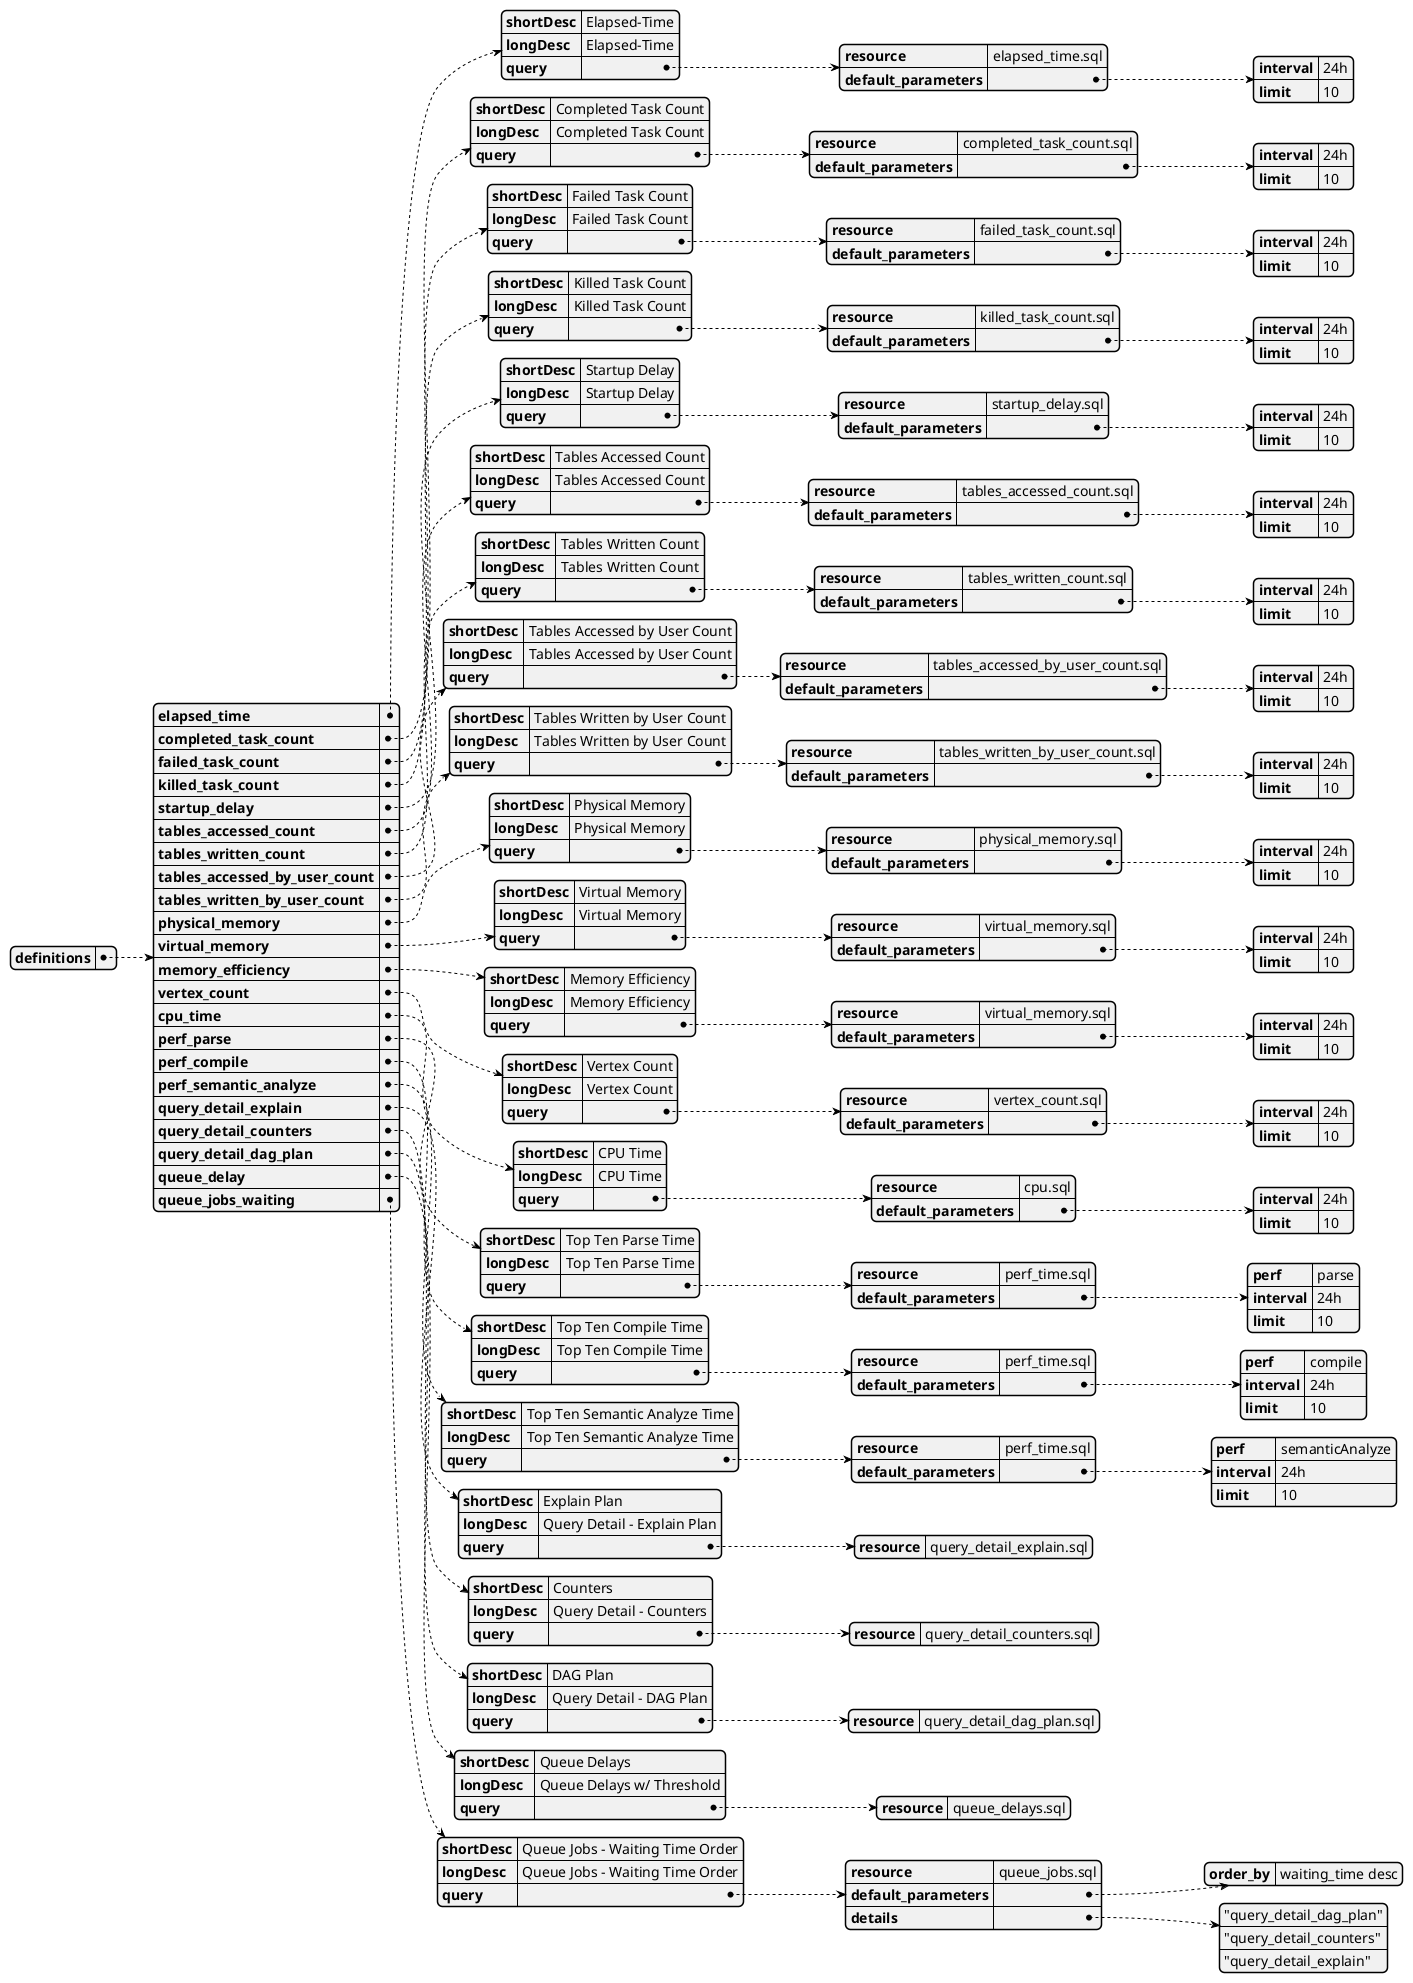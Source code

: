 @startyaml
definitions:
  elapsed_time:
    shortDesc: "Elapsed-Time"
    longDesc: "Elapsed-Time"
    query:
      resource: "elapsed_time.sql"
      # Map of Parameters (key is the the parameter name)
      # .. need to account for location based parameters for jdbc
      # The 'key/name' for the parameter will be sync'd with any incoming parameter map
      default_parameters:
        interval: "24h"
        limit: 10
  completed_task_count:
    shortDesc: "Completed Task Count"
    longDesc: "Completed Task Count"
    query:
      resource: "completed_task_count.sql"
      # Map of Parameters (key is the the parameter name)
      # .. need to account for location based parameters for jdbc
      # The 'key/name' for the parameter will be sync'd with any incoming parameter map
      default_parameters:
        interval: "24h"
        limit: 10
  failed_task_count:
    shortDesc: "Failed Task Count"
    longDesc: "Failed Task Count"
    query:
      resource: "failed_task_count.sql"
      # Map of Parameters (key is the the parameter name)
      # .. need to account for location based parameters for jdbc
      # The 'key/name' for the parameter will be sync'd with any incoming parameter map
      default_parameters:
        interval: "24h"
        limit: 10
  killed_task_count:
    shortDesc: "Killed Task Count"
    longDesc: "Killed Task Count"
    query:
      resource: "killed_task_count.sql"
      # Map of Parameters (key is the the parameter name)
      # .. need to account for location based parameters for jdbc
      # The 'key/name' for the parameter will be sync'd with any incoming parameter map
      default_parameters:
        interval: "24h"
        limit: 10
  startup_delay:
    shortDesc: "Startup Delay"
    longDesc: "Startup Delay"
    query:
      resource: "startup_delay.sql"
      # Map of Parameters (key is the the parameter name)
      # .. need to account for location based parameters for jdbc
      # The 'key/name' for the parameter will be sync'd with any incoming parameter map
      default_parameters:
        interval: "24h"
        limit: 10
  tables_accessed_count:
    shortDesc: "Tables Accessed Count"
    longDesc: "Tables Accessed Count"
    query:
      resource: "tables_accessed_count.sql"
      # Map of Parameters (key is the the parameter name)
      # .. need to account for location based parameters for jdbc
      # The 'key/name' for the parameter will be sync'd with any incoming parameter map
      default_parameters:
        interval: "24h"
        limit: 10
  tables_written_count:
    shortDesc: "Tables Written Count"
    longDesc: "Tables Written Count"
    query:
      resource: "tables_written_count.sql"
      # Map of Parameters (key is the the parameter name)
      # .. need to account for location based parameters for jdbc
      # The 'key/name' for the parameter will be sync'd with any incoming parameter map
      default_parameters:
        interval: "24h"
        limit: 10
  tables_accessed_by_user_count:
    shortDesc: "Tables Accessed by User Count"
    longDesc: "Tables Accessed by User Count"
    query:
      resource: "tables_accessed_by_user_count.sql"
      # Map of Parameters (key is the the parameter name)
      # .. need to account for location based parameters for jdbc
      # The 'key/name' for the parameter will be sync'd with any incoming parameter map
      default_parameters:
        interval: "24h"
        limit: 10
  tables_written_by_user_count:
    shortDesc: "Tables Written by User Count"
    longDesc: "Tables Written by User Count"
    query:
      resource: "tables_written_by_user_count.sql"
      # Map of Parameters (key is the the parameter name)
      # .. need to account for location based parameters for jdbc
      # The 'key/name' for the parameter will be sync'd with any incoming parameter map
      default_parameters:
        interval: "24h"
        limit: 10
  physical_memory:
    shortDesc: "Physical Memory"
    longDesc: "Physical Memory"
    query:
      resource: "physical_memory.sql"
      default_parameters:
        interval: "24h"
        limit: 10
  virtual_memory:
    shortDesc: "Virtual Memory"
    longDesc: "Virtual Memory"
    query:
      resource: "virtual_memory.sql"
      default_parameters:
        interval: "24h"
        limit: 10
  memory_efficiency:
    shortDesc: "Memory Efficiency"
    longDesc: "Memory Efficiency"
    query:
      resource: "virtual_memory.sql"
      default_parameters:
        interval: "24h"
        limit: 10
  vertex_count:
    shortDesc: "Vertex Count"
    longDesc: "Vertex Count"
    query:
      resource: "vertex_count.sql"
      # Map of Parameters (key is the the parameter name)
      # .. need to account for location based parameters for jdbc
      # The 'key/name' for the parameter will be sync'd with any incoming parameter map
      default_parameters:
        interval: "24h"
        limit: 10
  cpu_time:
    shortDesc: "CPU Time"
    longDesc: "CPU Time"
    query:
      resource: "cpu.sql"
      # Map of Parameters (key is the the parameter name)
      # .. need to account for location based parameters for jdbc
      # The 'key/name' for the parameter will be sync'd with any incoming parameter map
      default_parameters:
        interval: "24h"
        limit: 10
  perf_parse:
    shortDesc: "Top Ten Parse Time"
    longDesc: "Top Ten Parse Time"
    query:
      resource: "perf_time.sql"
      # Map of Parameters (key is the the parameter name)
      # .. need to account for location based parameters for jdbc
      # The 'key/name' for the parameter will be sync'd with any incoming parameter map
      default_parameters:
        perf: "parse"
        interval: "24h"
        limit: 10
  perf_compile:
    shortDesc: "Top Ten Compile Time"
    longDesc: "Top Ten Compile Time"
    query:
      resource: "perf_time.sql"
      # Map of Parameters (key is the the parameter name)
      # .. need to account for location based parameters for jdbc
      # The 'key/name' for the parameter will be sync'd with any incoming parameter map
      default_parameters:
        perf: "compile"
        interval: "24h"
        limit: 10
  perf_semantic_analyze:
    shortDesc: "Top Ten Semantic Analyze Time"
    longDesc: "Top Ten Semantic Analyze Time"
    query:
      resource: "perf_time.sql"
      # Map of Parameters (key is the the parameter name)
      # .. need to account for location based parameters for jdbc
      # The 'key/name' for the parameter will be sync'd with any incoming parameter map
      default_parameters:
        perf: "semanticAnalyze"
        interval: "24h"
        limit: 10
  query_detail_explain:
    shortDesc: "Explain Plan"
    longDesc: "Query Detail - Explain Plan"
    query:
      resource: "query_detail_explain.sql"
#      field_translations:
#        explain_plan_compressed:
#          name: explain_plan
#          translation_class: Decompress
  query_detail_counters:
    shortDesc: "Counters"
    longDesc: "Query Detail - Counters"
    query:
      resource: "query_detail_counters.sql"
  query_detail_dag_plan:
    shortDesc: "DAG Plan"
    longDesc: "Query Detail - DAG Plan"
    query:
      resource: "query_detail_dag_plan.sql"
    # ...
  queue_delay:
    shortDesc: "Queue Delays"
    longDesc: "Queue Delays w/ Threshold"
    query:
      resource: "queue_delays.sql"
  queue_jobs_waiting:
    shortDesc: "Queue Jobs - Waiting Time Order"
    longDesc: "Queue Jobs - Waiting Time Order"
    query:
      resource: "queue_jobs.sql"
      default_parameters:
        order_by: "waiting_time desc"
      details:
        - "query_detail_dag_plan"
        - "query_detail_counters"
        - "query_detail_explain"
@endyaml